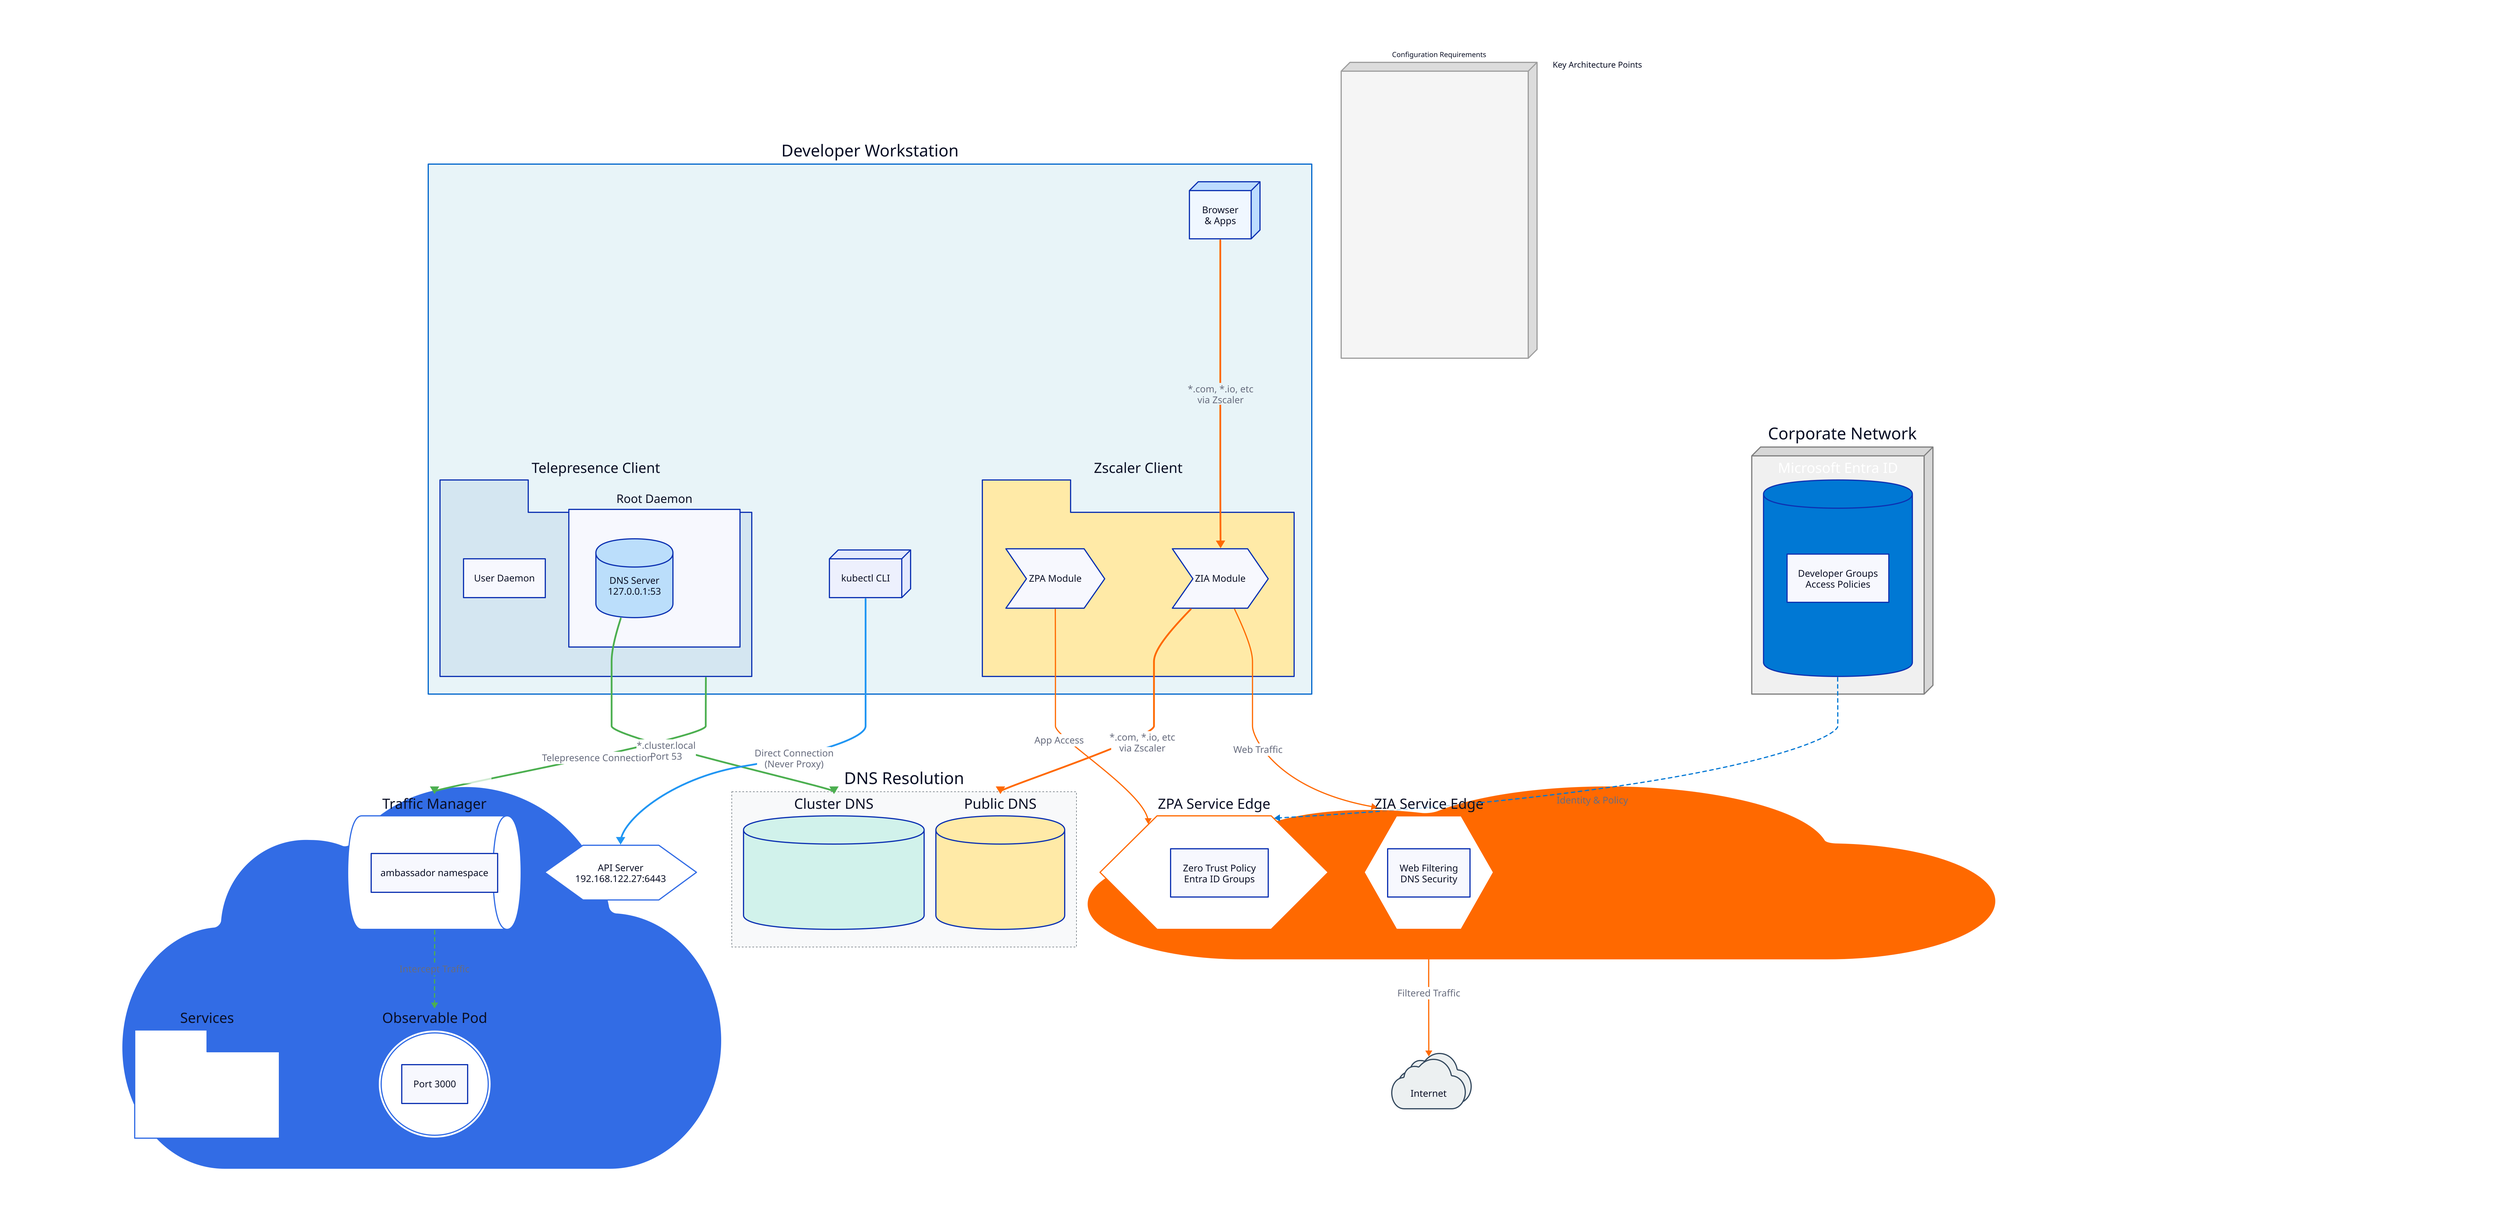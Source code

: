 # Telepresence + Zscaler Zero Trust Network Architecture

direction: down

# Title
title: |md
  # Telepresence + Zscaler Zero Trust Network
  ## DNS Resolution and Traffic Flow
|

# Developer Workstation
developer: Developer Workstation {
  shape: rectangle
  style: {
    fill: "#e8f4f8"
    stroke: "#0066cc"
    stroke-width: 2
    bold: true
  }
  
  browser: Browser\n& Apps {
    shape: rectangle
    style: {
      fill: "#f0f7ff"
      3d: true
    }
  }
  
  telepresence: Telepresence Client {
    shape: package
    style: {
      fill: "#d4e6f1"
      bold: true
    }
    
    user_daemon: User Daemon {
      shape: rectangle
    }
    root_daemon: Root Daemon {
      shape: rectangle
      dns_server: DNS Server\n127.0.0.1:53 {
        shape: cylinder
        style: {
          fill: "#bbdefb"
        }
      }
    }
  }
  
  kubectl: kubectl CLI {
    shape: rectangle
    style: {
      3d: true
    }
  }
  
  zscaler_client: Zscaler Client {
    shape: package
    style: {
      fill: "#ffeaa7"
      bold: true
    }
    zpa: ZPA Module {
      shape: step
    }
    zia: ZIA Module {
      shape: step
    }
  }
}

# DNS Resolution Layer
dns_layer: DNS Resolution {
  shape: rectangle
  style: {
    fill: "#f8f9fa"
    stroke: "#6c757d"
    stroke-width: 1
    stroke-dash: 3
  }
  
  internal_dns: Cluster DNS {
    shape: cylinder
    style: {
      fill: "#d1f2eb"
    }
    domains: |md
      *.cluster.local
      *.svc
      service names
    |
  }
  
  external_dns: Public DNS {
    shape: cylinder
    style: {
      fill: "#ffeaa7"
    }
    domains: |md
      *.com
      *.io
      *.net
      *.org
    |
  }
}

# Zscaler Cloud
zscaler_cloud: Zscaler Cloud {
  shape: cloud
  style: {
    fill: "#ff6900"
    stroke: "#ff6900"
    stroke-width: 2
    font-color: "#ffffff"
    bold: true
  }
  
  zpa_cloud: ZPA Service Edge {
    shape: hexagon
    style: {
      fill: "#ffffff"
      stroke: "#ff6900"
      stroke-width: 2
    }
    policy: Zero Trust Policy\nEntra ID Groups
  }
  
  zia_cloud: ZIA Service Edge {
    shape: hexagon
    style: {
      fill: "#ffffff"
      stroke: "#ff6900"
      stroke-width: 2
    }
    filtering: Web Filtering\nDNS Security
  }
}

# Corporate Network
corp_network: Corporate Network {
  shape: rectangle
  style: {
    fill: "#f0f0f0"
    stroke: "#808080"
    stroke-width: 2
    3d: true
  }
  
  entra_id: Microsoft Entra ID {
    shape: cylinder
    style: {
      fill: "#0078d4"
      font-color: "#ffffff"
      bold: true
    }
    groups: Developer Groups\nAccess Policies
  }
}

# Kubernetes Cluster
k8s_cluster: Kubernetes Cluster {
  shape: cloud
  style: {
    fill: "#326ce5"
    stroke: "#326ce5"
    stroke-width: 2
    font-color: "#ffffff"
    bold: true
  }
  
  api_server: API Server\n192.168.122.27:6443 {
    shape: hexagon
    style: {
      fill: "#ffffff"
      stroke: "#326ce5"
      stroke-width: 2
      bold: true
    }
  }
  
  traffic_manager: Traffic Manager {
    shape: queue
    style: {
      fill: "#ffffff"
      stroke: "#326ce5"
      stroke-width: 2
    }
    namespace: ambassador namespace
  }
  
  services: Services {
    shape: package
    style: {
      fill: "#ffffff"
      stroke: "#326ce5"
      stroke-width: 2
    }
    subnets: |md
      10.43.0.0/16
      10.42.0.0/24
    |
  }
  
  observable: Observable Pod {
    shape: circle
    style: {
      fill: "#ffffff"
      stroke: "#326ce5"
      stroke-width: 2
      double-border: true
    }
    port: Port 3000
  }
}

# Internet
internet: Internet {
  shape: cloud
  style: {
    fill: "#ecf0f1"
    stroke: "#34495e"
    multiple: true
  }
}

# Connections

# DNS Resolution Flows
developer.telepresence.root_daemon.dns_server -> dns_layer.internal_dns: {
  label: "*.cluster.local\nPort 53"
  style: {
    stroke: "#4caf50"
    stroke-width: 3
    bold: true
  }
}

developer.browser -> developer.zscaler_client.zia -> dns_layer.external_dns: {
  label: "*.com, *.io, etc\nvia Zscaler"
  style: {
    stroke: "#ff6900"
    stroke-width: 3
    bold: true
  }
}

# Traffic Flows
developer.kubectl -> k8s_cluster.api_server: {
  label: "Direct Connection\n(Never Proxy)"
  style: {
    stroke: "#2196f3"
    stroke-width: 3
    stroke-dash: 0
    bold: true
  }
}

developer.telepresence -> k8s_cluster.traffic_manager: {
  label: "Telepresence Connection"
  style: {
    stroke: "#4caf50"
    stroke-width: 3
    bold: true
  }
}

k8s_cluster.traffic_manager -> k8s_cluster.observable: {
  label: "Intercept Traffic"
  style: {
    stroke: "#4caf50"
    stroke-dash: 3
  }
}

# Zscaler Flows
developer.zscaler_client.zpa -> zscaler_cloud.zpa_cloud: {
  label: "App Access"
  style: {
    stroke: "#ff6900"
    stroke-width: 2
  }
}

developer.zscaler_client.zia -> zscaler_cloud.zia_cloud: {
  label: "Web Traffic"
  style: {
    stroke: "#ff6900"
    stroke-width: 2
  }
}

zscaler_cloud.zia_cloud -> internet: {
  label: "Filtered Traffic"
  style: {
    stroke: "#ff6900"
    stroke-width: 2
  }
}

corp_network.entra_id -> zscaler_cloud.zpa_cloud: {
  label: "Identity & Policy"
  style: {
    stroke: "#0078d4"
    stroke-dash: 3
    stroke-width: 2
  }
}

# Legend
legend: Configuration Requirements {
  shape: rectangle
  style: {
    fill: "#f5f5f5"
    stroke: "#9e9e9e"
    font-size: 12
    3d: true
  }
  
  config: |md
    **Zscaler Bypass Rules for Developers:**
    
    **DNS Bypass:**
    - 127.0.0.1:53 (Telepresence DNS)
    
    **Network Bypass:**
    - 10.43.0.0/16 (K8s Services)
    - 10.42.0.0/24 (K8s Pods)
    - 192.168.122.27/32 (API Server)
    
    **Excluded DNS Suffixes:**
    - .com, .io, .net, .org (via ZIA)
    
    **Included for Telepresence:**
    - .cluster.local
    - .svc
  |
}

# Key Points
key_points: Key Architecture Points {
  shape: text
  style: {
    font-size: 14
    bold: true
  }
  content: |md
    **Zero Trust Boundaries:**
    • Kubernetes cluster access is direct (bypasses Zscaler)
    • Internet traffic goes through Zscaler ZIA
    • Identity verification via Microsoft Entra ID
    • Developer groups control access permissions
  |
}